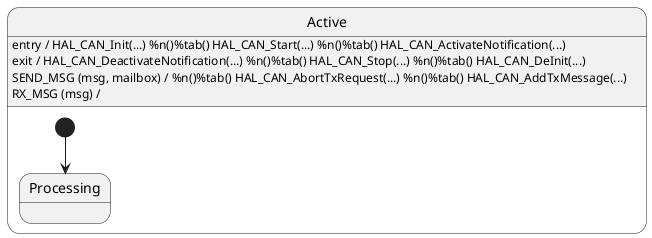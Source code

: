 {
  "sha1": "5phcxuz9sf6wk5k3zid8tluds4wzlea",
  "insertion": {
    "when": "2024-05-30T20:48:20.782Z",
    "url": "http://forum.plantuml.net/8264/formatting-state-actions-sometimes-doesnt-work",
    "user": "plantuml@gmail.com"
  }
}
@startuml
state Active {
Active: entry / HAL_CAN_Init(...) %n()%tab() HAL_CAN_Start(...) %n()%tab() HAL_CAN_ActivateNotification(...)
Active: exit / HAL_CAN_DeactivateNotification(...) %n()%tab() HAL_CAN_Stop(...) %n()%tab() HAL_CAN_DeInit(...)
Active: SEND_MSG (msg, mailbox) / \
%n()%tab() HAL_CAN_AbortTxRequest(...) \
%n()%tab() HAL_CAN_AddTxMessage(...)
Active: RX_MSG (msg) / \

[*] --> Processing
}
@enduml
